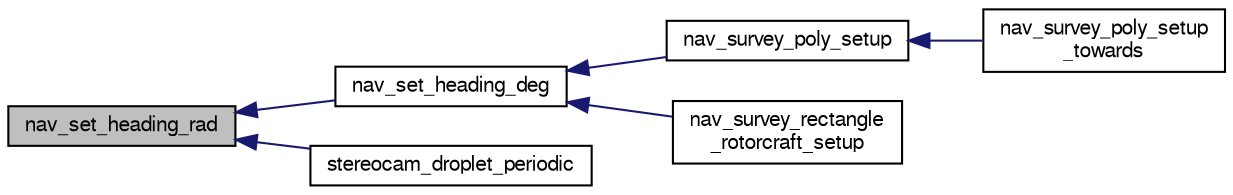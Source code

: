 digraph "nav_set_heading_rad"
{
  edge [fontname="FreeSans",fontsize="10",labelfontname="FreeSans",labelfontsize="10"];
  node [fontname="FreeSans",fontsize="10",shape=record];
  rankdir="LR";
  Node1 [label="nav_set_heading_rad",height=0.2,width=0.4,color="black", fillcolor="grey75", style="filled", fontcolor="black"];
  Node1 -> Node2 [dir="back",color="midnightblue",fontsize="10",style="solid",fontname="FreeSans"];
  Node2 [label="nav_set_heading_deg",height=0.2,width=0.4,color="black", fillcolor="white", style="filled",URL="$rover_2navigation_8h.html#ac84aeea6cb272ef7192e4e2d0551be7b",tooltip="Set nav_heading in degrees. "];
  Node2 -> Node3 [dir="back",color="midnightblue",fontsize="10",style="solid",fontname="FreeSans"];
  Node3 [label="nav_survey_poly_setup",height=0.2,width=0.4,color="black", fillcolor="white", style="filled",URL="$nav__survey__poly__rotorcraft_8h.html#ae0f8ecedc87a5a6ed72c16102d978f87",tooltip="Setup polygon survey. "];
  Node3 -> Node4 [dir="back",color="midnightblue",fontsize="10",style="solid",fontname="FreeSans"];
  Node4 [label="nav_survey_poly_setup\l_towards",height=0.2,width=0.4,color="black", fillcolor="white", style="filled",URL="$nav__survey__poly__rotorcraft_8h.html#a63b01e18c5f721e91ff6f9d144b6a63d",tooltip="Setup \"dynamic\" polygon survey with sweep orientation towards a waypoint. "];
  Node2 -> Node5 [dir="back",color="midnightblue",fontsize="10",style="solid",fontname="FreeSans"];
  Node5 [label="nav_survey_rectangle\l_rotorcraft_setup",height=0.2,width=0.4,color="black", fillcolor="white", style="filled",URL="$nav__survey__rectangle__rotorcraft_8h.html#a00c84b20805b0274458a3e3c45086320"];
  Node1 -> Node6 [dir="back",color="midnightblue",fontsize="10",style="solid",fontname="FreeSans"];
  Node6 [label="stereocam_droplet_periodic",height=0.2,width=0.4,color="black", fillcolor="white", style="filled",URL="$stereocam__droplet_8h.html#a304b77dceeec4285bad836b9bbced42d"];
}
